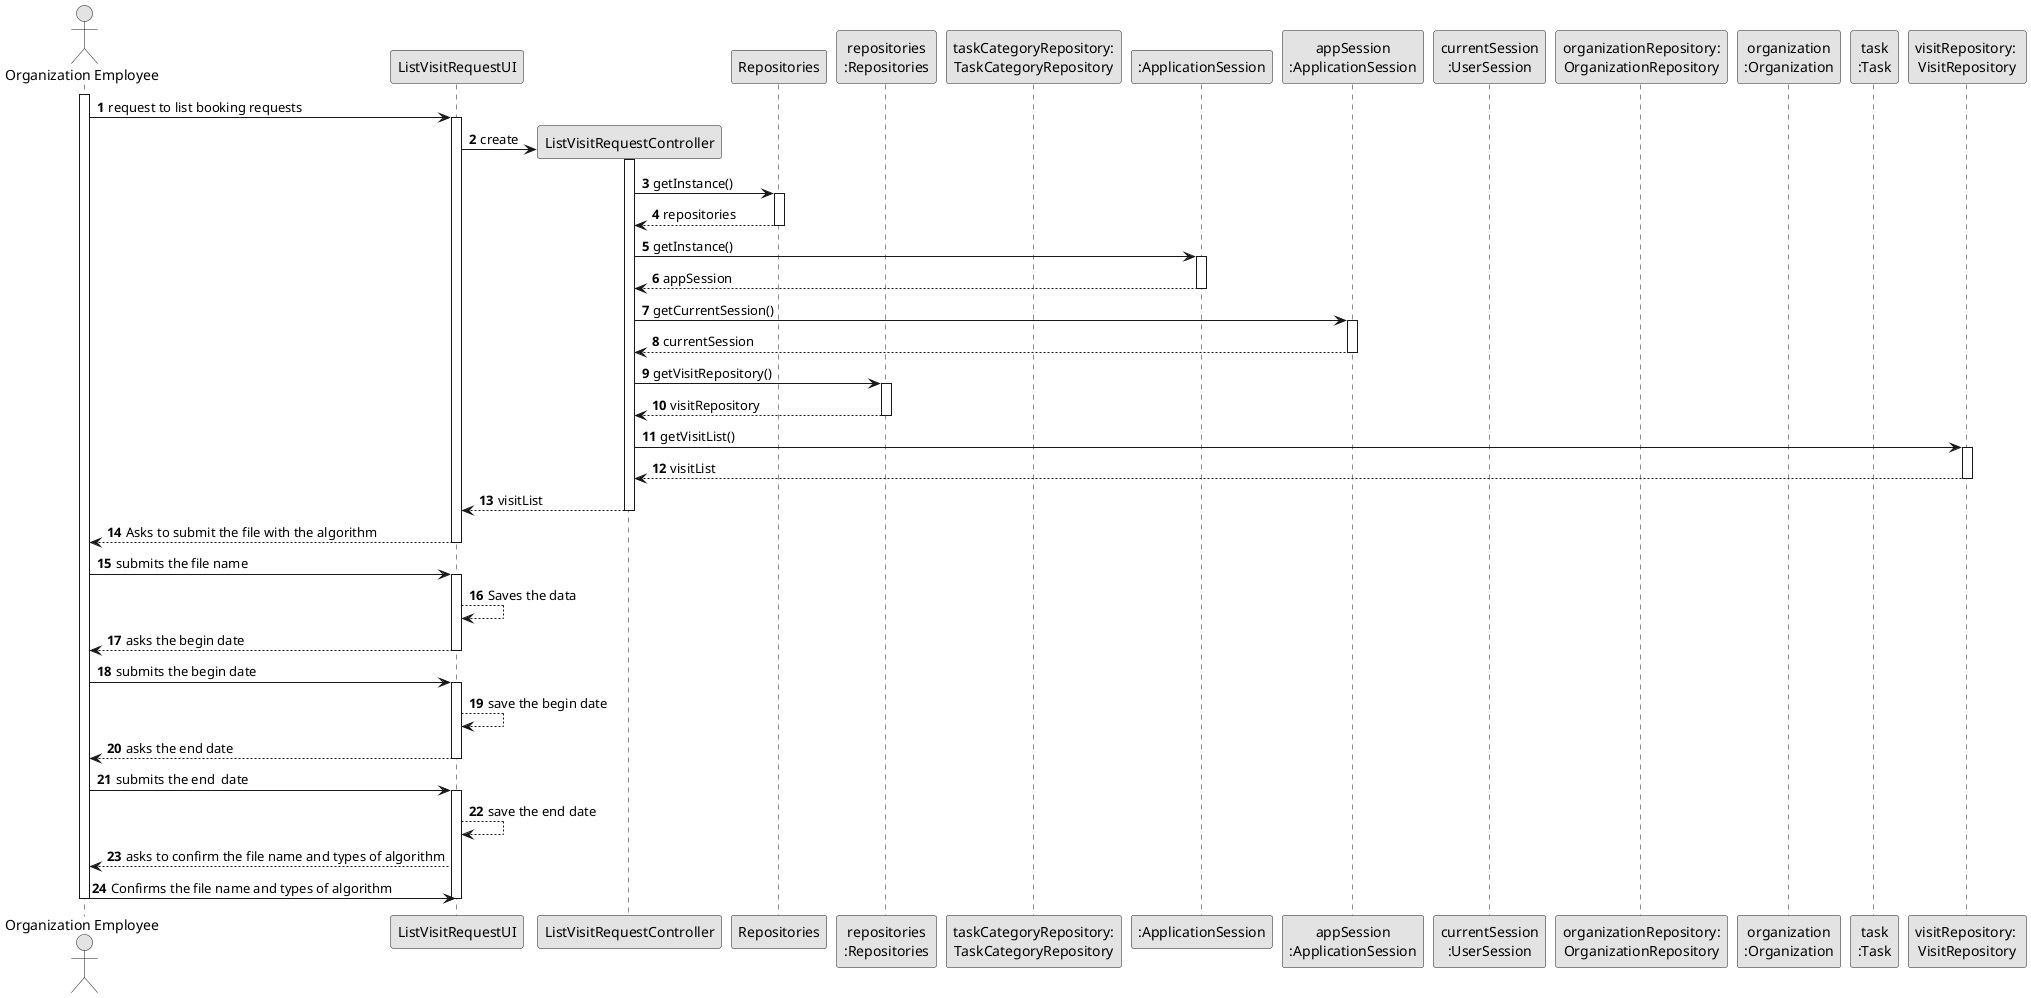 @startuml
skinparam monochrome true
skinparam packageStyle rectangle
skinparam shadowing false

autonumber

'hide footbox
actor "Organization Employee" as ADM
participant "ListVisitRequestUI" as UI
participant "ListVisitRequestController" as CTRL
participant "Repositories" as Rep
participant "repositories\n:Repositories" as PLAT
participant "taskCategoryRepository:\nTaskCategoryRepository" as TaskCategoryRepository
participant ":ApplicationSession" as _APP
participant "appSession\n:ApplicationSession" as APP
participant "currentSession\n:UserSession" as SESSAO
participant "organizationRepository:\nOrganizationRepository" as OrganizationRepository
participant "organization\n:Organization" as ORG
participant "task\n:Task" as TAREFA
participant "visitRepository: \nVisitRepository" as VisRep

activate ADM

        ADM -> UI : request to list booking requests

        activate UI

'            UI --> ADM : requests data (reference, description,  informal \n description, technical description, duration, cost)
            'create CTRL
            UI -> CTRL** : create


            activate CTRL

                CTRL -> Rep : getInstance()
                activate Rep

                    Rep --> CTRL: repositories
                deactivate Rep


            CTRL -> _APP : getInstance()
            activate _APP

            _APP --> CTRL : appSession
            deactivate _APP

            CTRL -> APP : getCurrentSession()
            activate APP

            APP --> CTRL : currentSession
            deactivate APP

                CTRL -> PLAT : getVisitRepository()
                activate PLAT

                    PLAT --> CTRL: visitRepository
                deactivate PLAT

                CTRL -> VisRep : getVisitList()
                activate VisRep

                    VisRep --> CTRL : visitList
                deactivate VisRep

                CTRL --> UI : visitList


            deactivate CTRL

            UI --> ADM : Asks to submit the file with the algorithm
        deactivate UI

    ADM -> UI : submits the file name
    activate UI

    UI--> UI : Saves the data

        UI --> ADM : asks the begin date
    deactivate UI

    ADM -> UI :  submits the begin date
    activate UI

    UI--> UI : save the begin date

        UI --> ADM : asks the end date
    deactivate UI

    ADM -> UI : submits the end  date
    activate UI

     UI--> UI : save the end date

    UI --> ADM : asks to confirm the file name and types of algorithm

    ADM -> UI : Confirms the file name and types of algorithm


    deactivate UI

deactivate ADM

@enduml